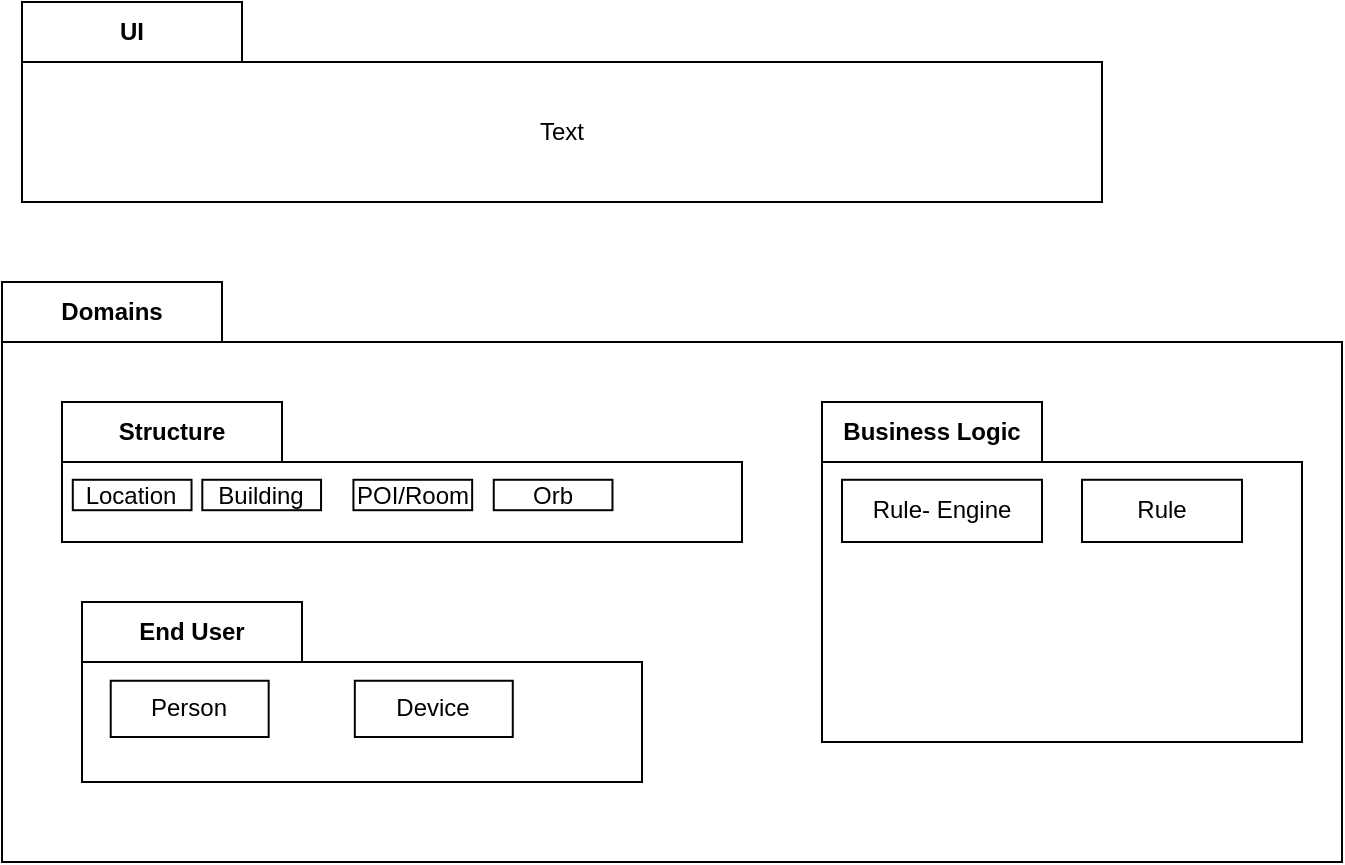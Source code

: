 <mxfile version="21.0.8" type="github">
  <diagram name="Seite-1" id="S6JMopAROMMKiacywSWn">
    <mxGraphModel dx="1105" dy="596" grid="1" gridSize="10" guides="1" tooltips="1" connect="1" arrows="1" fold="1" page="0" pageScale="1" pageWidth="827" pageHeight="1169" math="0" shadow="0">
      <root>
        <mxCell id="0" />
        <mxCell id="1" parent="0" />
        <mxCell id="DOXEsDd_RbeYN1ELh2i6-19" value="UI" style="shape=folder;fontStyle=1;tabWidth=110;tabHeight=30;tabPosition=left;html=1;boundedLbl=1;labelInHeader=1;container=1;collapsible=0;whiteSpace=wrap;" vertex="1" parent="1">
          <mxGeometry x="80" y="20" width="540" height="100" as="geometry" />
        </mxCell>
        <mxCell id="DOXEsDd_RbeYN1ELh2i6-20" value="Text" style="html=1;strokeColor=none;resizeWidth=1;resizeHeight=1;fillColor=none;part=1;connectable=0;allowArrows=0;deletable=0;whiteSpace=wrap;" vertex="1" parent="DOXEsDd_RbeYN1ELh2i6-19">
          <mxGeometry width="540" height="70" relative="1" as="geometry">
            <mxPoint y="30" as="offset" />
          </mxGeometry>
        </mxCell>
        <mxCell id="DOXEsDd_RbeYN1ELh2i6-21" value="Domains" style="shape=folder;fontStyle=1;tabWidth=110;tabHeight=30;tabPosition=left;html=1;boundedLbl=1;labelInHeader=1;container=1;collapsible=0;whiteSpace=wrap;" vertex="1" parent="1">
          <mxGeometry x="70" y="160" width="670" height="290" as="geometry" />
        </mxCell>
        <mxCell id="DOXEsDd_RbeYN1ELh2i6-22" value="" style="html=1;strokeColor=none;resizeWidth=1;resizeHeight=1;fillColor=none;part=1;connectable=0;allowArrows=0;deletable=0;whiteSpace=wrap;" vertex="1" parent="DOXEsDd_RbeYN1ELh2i6-21">
          <mxGeometry width="670" height="203" relative="1" as="geometry">
            <mxPoint y="30" as="offset" />
          </mxGeometry>
        </mxCell>
        <mxCell id="DOXEsDd_RbeYN1ELh2i6-2" value="Structure" style="shape=folder;fontStyle=1;tabWidth=110;tabHeight=30;tabPosition=left;html=1;boundedLbl=1;labelInHeader=1;container=1;collapsible=0;whiteSpace=wrap;" vertex="1" parent="DOXEsDd_RbeYN1ELh2i6-21">
          <mxGeometry x="30" y="60" width="340" height="70" as="geometry" />
        </mxCell>
        <mxCell id="DOXEsDd_RbeYN1ELh2i6-3" value="" style="html=1;strokeColor=none;resizeWidth=1;resizeHeight=1;fillColor=none;part=1;connectable=0;allowArrows=0;deletable=0;whiteSpace=wrap;" vertex="1" parent="DOXEsDd_RbeYN1ELh2i6-2">
          <mxGeometry width="340" height="32.308" relative="1" as="geometry">
            <mxPoint y="30" as="offset" />
          </mxGeometry>
        </mxCell>
        <mxCell id="DOXEsDd_RbeYN1ELh2i6-16" value="Building" style="html=1;whiteSpace=wrap;" vertex="1" parent="DOXEsDd_RbeYN1ELh2i6-2">
          <mxGeometry x="70.159" y="38.892" width="59.365" height="15.217" as="geometry" />
        </mxCell>
        <mxCell id="DOXEsDd_RbeYN1ELh2i6-17" value="POI/Room" style="html=1;whiteSpace=wrap;" vertex="1" parent="DOXEsDd_RbeYN1ELh2i6-2">
          <mxGeometry x="145.714" y="38.892" width="59.365" height="15.217" as="geometry" />
        </mxCell>
        <mxCell id="DOXEsDd_RbeYN1ELh2i6-15" value="Location" style="html=1;whiteSpace=wrap;" vertex="1" parent="DOXEsDd_RbeYN1ELh2i6-2">
          <mxGeometry x="5.397" y="38.892" width="59.365" height="15.217" as="geometry" />
        </mxCell>
        <mxCell id="DOXEsDd_RbeYN1ELh2i6-18" value="Orb" style="html=1;whiteSpace=wrap;" vertex="1" parent="DOXEsDd_RbeYN1ELh2i6-2">
          <mxGeometry x="215.873" y="38.892" width="59.365" height="15.217" as="geometry" />
        </mxCell>
        <mxCell id="DOXEsDd_RbeYN1ELh2i6-23" value="&lt;div&gt;Business Logic&lt;/div&gt;" style="shape=folder;fontStyle=1;tabWidth=110;tabHeight=30;tabPosition=left;html=1;boundedLbl=1;labelInHeader=1;container=1;collapsible=0;whiteSpace=wrap;" vertex="1" parent="DOXEsDd_RbeYN1ELh2i6-21">
          <mxGeometry x="410" y="60" width="240" height="170" as="geometry" />
        </mxCell>
        <mxCell id="DOXEsDd_RbeYN1ELh2i6-24" value="" style="html=1;strokeColor=none;resizeWidth=1;resizeHeight=1;fillColor=none;part=1;connectable=0;allowArrows=0;deletable=0;whiteSpace=wrap;" vertex="1" parent="DOXEsDd_RbeYN1ELh2i6-23">
          <mxGeometry width="240" height="119" relative="1" as="geometry">
            <mxPoint y="30" as="offset" />
          </mxGeometry>
        </mxCell>
        <mxCell id="DOXEsDd_RbeYN1ELh2i6-30" value="Rule- Engine" style="html=1;whiteSpace=wrap;" vertex="1" parent="DOXEsDd_RbeYN1ELh2i6-23">
          <mxGeometry x="10" y="38.89" width="100" height="31.11" as="geometry" />
        </mxCell>
        <mxCell id="DOXEsDd_RbeYN1ELh2i6-31" value="Rule" style="html=1;whiteSpace=wrap;" vertex="1" parent="DOXEsDd_RbeYN1ELh2i6-23">
          <mxGeometry x="130" y="38.89" width="80" height="31.11" as="geometry" />
        </mxCell>
        <mxCell id="DOXEsDd_RbeYN1ELh2i6-25" value="End User" style="shape=folder;fontStyle=1;tabWidth=110;tabHeight=30;tabPosition=left;html=1;boundedLbl=1;labelInHeader=1;container=1;collapsible=0;whiteSpace=wrap;" vertex="1" parent="DOXEsDd_RbeYN1ELh2i6-21">
          <mxGeometry x="40" y="160" width="280" height="90" as="geometry" />
        </mxCell>
        <mxCell id="DOXEsDd_RbeYN1ELh2i6-26" value="" style="html=1;strokeColor=none;resizeWidth=1;resizeHeight=1;fillColor=none;part=1;connectable=0;allowArrows=0;deletable=0;whiteSpace=wrap;" vertex="1" parent="DOXEsDd_RbeYN1ELh2i6-25">
          <mxGeometry width="280" height="81.562" relative="1" as="geometry">
            <mxPoint y="30" as="offset" />
          </mxGeometry>
        </mxCell>
        <mxCell id="DOXEsDd_RbeYN1ELh2i6-27" value="Person" style="html=1;whiteSpace=wrap;" vertex="1" parent="DOXEsDd_RbeYN1ELh2i6-25">
          <mxGeometry x="14.359" y="39.375" width="78.974" height="28.125" as="geometry" />
        </mxCell>
        <mxCell id="DOXEsDd_RbeYN1ELh2i6-28" value="Device" style="html=1;whiteSpace=wrap;" vertex="1" parent="DOXEsDd_RbeYN1ELh2i6-25">
          <mxGeometry x="136.41" y="39.375" width="78.974" height="28.125" as="geometry" />
        </mxCell>
      </root>
    </mxGraphModel>
  </diagram>
</mxfile>
